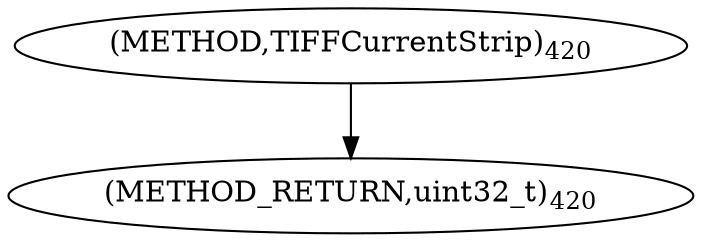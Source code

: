 digraph "TIFFCurrentStrip" {  
"8743" [label = <(METHOD,TIFFCurrentStrip)<SUB>420</SUB>> ]
"8745" [label = <(METHOD_RETURN,uint32_t)<SUB>420</SUB>> ]
  "8743" -> "8745" 
}
